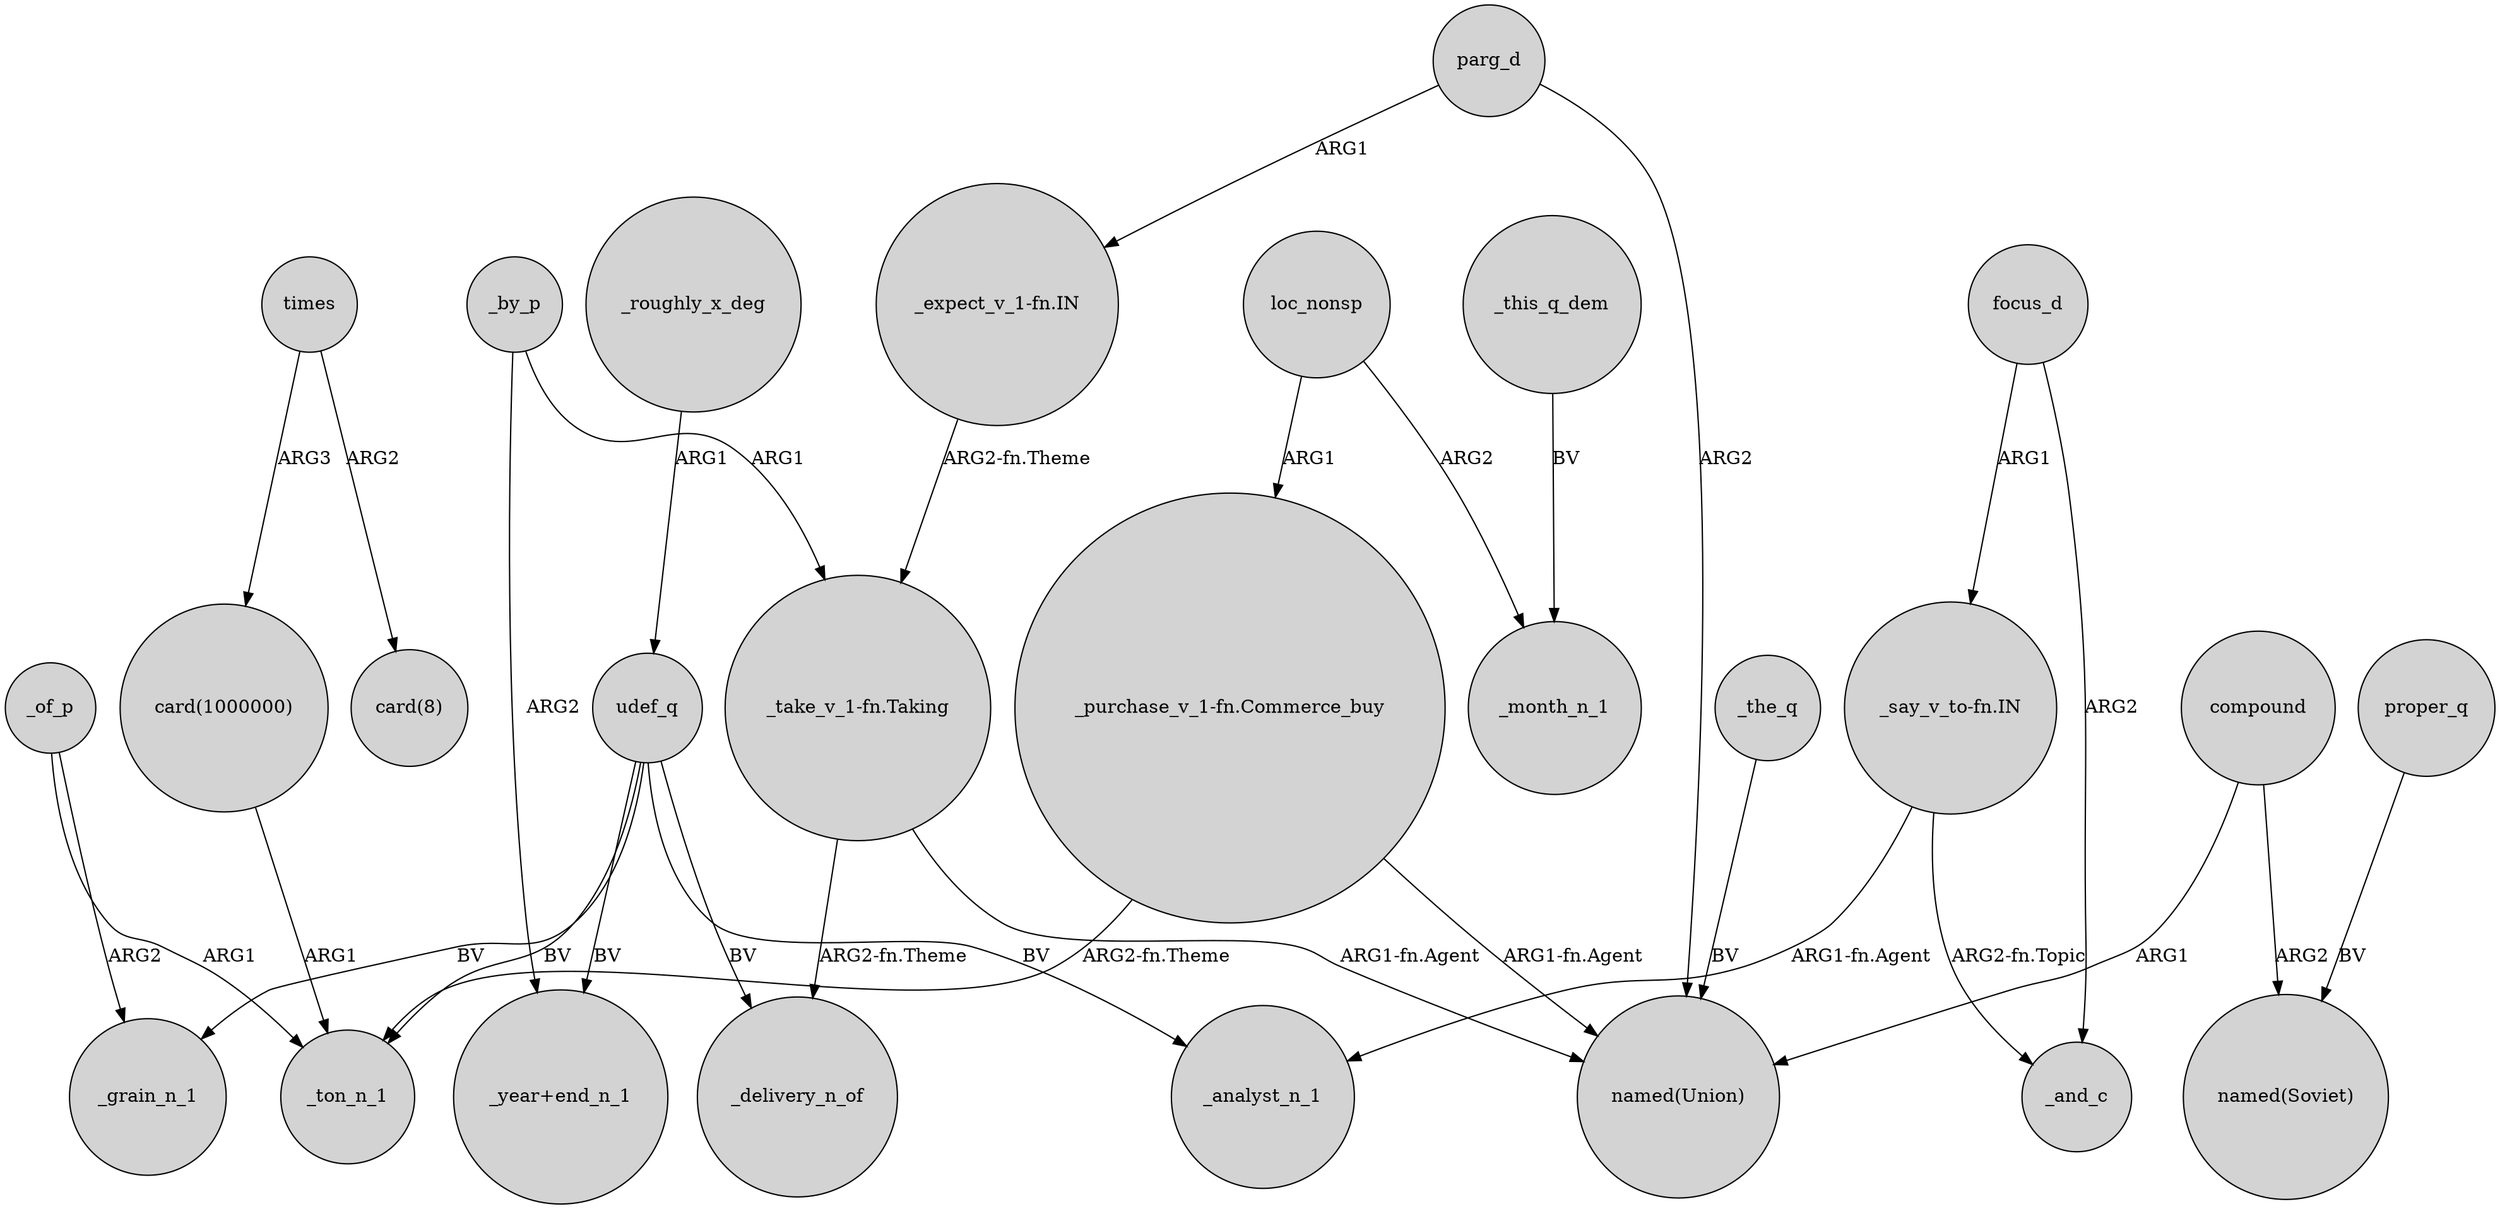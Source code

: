digraph {
	node [shape=circle style=filled]
	_of_p -> _ton_n_1 [label=ARG1]
	udef_q -> _delivery_n_of [label=BV]
	_by_p -> "_year+end_n_1" [label=ARG2]
	_this_q_dem -> _month_n_1 [label=BV]
	_of_p -> _grain_n_1 [label=ARG2]
	"_expect_v_1-fn.IN" -> "_take_v_1-fn.Taking" [label="ARG2-fn.Theme"]
	_by_p -> "_take_v_1-fn.Taking" [label=ARG1]
	"_purchase_v_1-fn.Commerce_buy" -> "named(Union)" [label="ARG1-fn.Agent"]
	times -> "card(8)" [label=ARG2]
	proper_q -> "named(Soviet)" [label=BV]
	parg_d -> "named(Union)" [label=ARG2]
	focus_d -> _and_c [label=ARG2]
	"_take_v_1-fn.Taking" -> _delivery_n_of [label="ARG2-fn.Theme"]
	_the_q -> "named(Union)" [label=BV]
	udef_q -> _grain_n_1 [label=BV]
	compound -> "named(Union)" [label=ARG1]
	times -> "card(1000000)" [label=ARG3]
	"_say_v_to-fn.IN" -> _analyst_n_1 [label="ARG1-fn.Agent"]
	parg_d -> "_expect_v_1-fn.IN" [label=ARG1]
	"_say_v_to-fn.IN" -> _and_c [label="ARG2-fn.Topic"]
	loc_nonsp -> "_purchase_v_1-fn.Commerce_buy" [label=ARG1]
	udef_q -> "_year+end_n_1" [label=BV]
	compound -> "named(Soviet)" [label=ARG2]
	"_take_v_1-fn.Taking" -> "named(Union)" [label="ARG1-fn.Agent"]
	"card(1000000)" -> _ton_n_1 [label=ARG1]
	"_purchase_v_1-fn.Commerce_buy" -> _ton_n_1 [label="ARG2-fn.Theme"]
	_roughly_x_deg -> udef_q [label=ARG1]
	loc_nonsp -> _month_n_1 [label=ARG2]
	udef_q -> _analyst_n_1 [label=BV]
	udef_q -> _ton_n_1 [label=BV]
	focus_d -> "_say_v_to-fn.IN" [label=ARG1]
}

